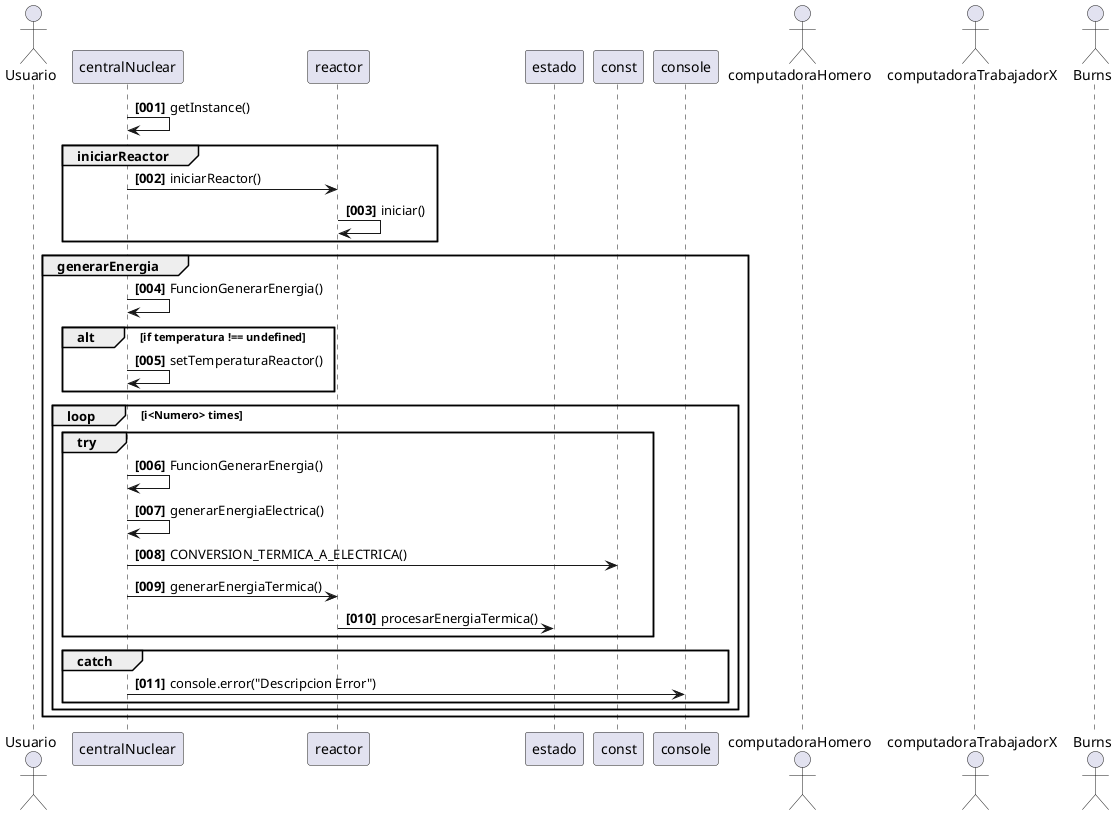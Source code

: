 @startuml "Diagrama de secuencias"
actor Usuario
participant centralNuclear
participant reactor
participant estado
participant const

autonumber "<b>[000]"

centralNuclear -> centralNuclear : getInstance()

group iniciarReactor
    centralNuclear -> reactor : iniciarReactor()
    reactor -> reactor : iniciar()
end

group generarEnergia
    centralNuclear -> centralNuclear : FuncionGenerarEnergia()
    alt if temperatura !== undefined
        centralNuclear -> centralNuclear : setTemperaturaReactor()
    end
    loop i<Numero> times
        group try
            centralNuclear -> centralNuclear : FuncionGenerarEnergia()
            centralNuclear -> centralNuclear : generarEnergiaElectrica()
            centralNuclear -> const : CONVERSION_TERMICA_A_ELECTRICA()
            centralNuclear -> reactor : generarEnergiaTermica()
            reactor -> estado : procesarEnergiaTermica()
        end
        group catch
            centralNuclear -> console : console.error("Descripcion Error")
        end
    end
end

actor computadoraHomero
actor computadoraTrabajadorX
actor Burns

@enduml